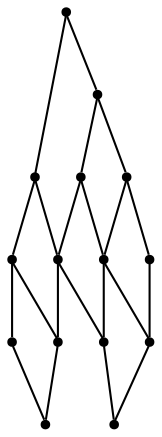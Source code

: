 graph {
  node [shape=point,comment="{\"directed\":false,\"doi\":\"10.1007/978-3-030-04414-5_35\",\"figure\":\"1 (5)\"}"]

  v0 [pos="1024.736205888878,312.96361013227795"]
  v1 [pos="1024.7362058888777,354.28025840678526"]
  v2 [pos="983.4181371618491,312.96361013227795"]
  v3 [pos="983.4181371618491,354.28025840678526"]
  v4 [pos="942.0990192259286,354.28025840678526"]
  v5 [pos="942.0990192259286,271.64407656867917"]
  v6 [pos="942.0990192259286,230.32559220111364"]
  v7 [pos="942.0990192259286,312.96361013227795"]
  v8 [pos="900.7820315020008,271.64407656867917"]
  v9 [pos="900.7820315020008,230.32559220111364"]
  v10 [pos="900.7820315020007,312.96361013227795"]
  v11 [pos="859.4650437780731,230.32559220111364"]
  v12 [pos="859.4650437780731,271.64407656867917"]
  v13 [pos="859.4650437780731,312.96361013227795"]
  v14 [pos="859.4650437780731,354.28025840678526"]

  v14 -- v4 [id="-3",pos="859.4650437780731,354.28025840678526 942.0990192259286,354.28025840678526 942.0990192259286,354.28025840678526 942.0990192259286,354.28025840678526"]
  v4 -- v3 [id="-4",pos="942.0990192259286,354.28025840678526 983.4181371618491,354.28025840678526 983.4181371618491,354.28025840678526 983.4181371618491,354.28025840678526"]
  v3 -- v1 [id="-5",pos="983.4181371618491,354.28025840678526 1024.7362058888777,354.28025840678526 1024.7362058888777,354.28025840678526 1024.7362058888777,354.28025840678526"]
  v13 -- v10 [id="-8",pos="859.4650437780731,312.96361013227795 900.7820315020007,312.96361013227795 900.7820315020007,312.96361013227795 900.7820315020007,312.96361013227795"]
  v10 -- v7 [id="-9",pos="900.7820315020007,312.96361013227795 942.0990192259286,312.96361013227795 942.0990192259286,312.96361013227795 942.0990192259286,312.96361013227795"]
  v7 -- v2 [id="-10",pos="942.0990192259286,312.96361013227795 983.4181371618491,312.96361013227795 983.4181371618491,312.96361013227795 983.4181371618491,312.96361013227795"]
  v2 -- v0 [id="-11",pos="983.4181371618491,312.96361013227795 1024.736205888878,312.96361013227795 1024.736205888878,312.96361013227795 1024.736205888878,312.96361013227795"]
  v12 -- v8 [id="-14",pos="859.4650437780731,271.64407656867917 900.7820315020008,271.64407656867917 900.7820315020008,271.64407656867917 900.7820315020008,271.64407656867917"]
  v8 -- v5 [id="-15",pos="900.7820315020008,271.64407656867917 942.0990192259286,271.64407656867917 942.0990192259286,271.64407656867917 942.0990192259286,271.64407656867917"]
  v11 -- v9 [id="-18",pos="859.4650437780731,230.32559220111364 900.7820315020008,230.32559220111364 900.7820315020008,230.32559220111364 900.7820315020008,230.32559220111364"]
  v9 -- v6 [id="-19",pos="900.7820315020008,230.32559220111364 942.0990192259286,230.32559220111364 942.0990192259286,230.32559220111364 942.0990192259286,230.32559220111364"]
  v14 -- v13 [id="-22",pos="859.4650437780731,354.28025840678526 859.4650437780731,312.96361013227795 859.4650437780731,312.96361013227795 859.4650437780731,312.96361013227795"]
  v13 -- v12 [id="-23",pos="859.4650437780731,312.96361013227795 859.4650437780731,271.64407656867917 859.4650437780731,271.64407656867917 859.4650437780731,271.64407656867917"]
  v12 -- v11 [id="-24",pos="859.4650437780731,271.64407656867917 859.4650437780731,230.32559220111364 859.4650437780731,230.32559220111364 859.4650437780731,230.32559220111364"]
  v10 -- v8 [id="-37",pos="900.7820315020007,312.96361013227795 900.7820315020008,271.64407656867917 900.7820315020008,271.64407656867917 900.7820315020008,271.64407656867917"]
  v8 -- v9 [id="-38",pos="900.7820315020008,271.64407656867917 900.7820315020008,230.32559220111364 900.7820315020008,230.32559220111364 900.7820315020008,230.32559220111364"]
  v4 -- v7 [id="-44",pos="942.0990192259286,354.28025840678526 942.0990192259286,312.96361013227795 942.0990192259286,312.96361013227795 942.0990192259286,312.96361013227795"]
  v7 -- v5 [id="-45",pos="942.0990192259286,312.96361013227795 942.0990192259286,271.64407656867917 942.0990192259286,271.64407656867917 942.0990192259286,271.64407656867917"]
  v5 -- v6 [id="-46",pos="942.0990192259286,271.64407656867917 942.0990192259286,230.32559220111364 942.0990192259286,230.32559220111364 942.0990192259286,230.32559220111364"]
  v3 -- v2 [id="-53",pos="983.4181371618491,354.28025840678526 983.4181371618491,312.96361013227795 983.4181371618491,312.96361013227795 983.4181371618491,312.96361013227795"]
  v1 -- v0 [id="-57",pos="1024.7362058888777,354.28025840678526 1024.736205888878,312.96361013227795 1024.736205888878,312.96361013227795 1024.736205888878,312.96361013227795"]
}